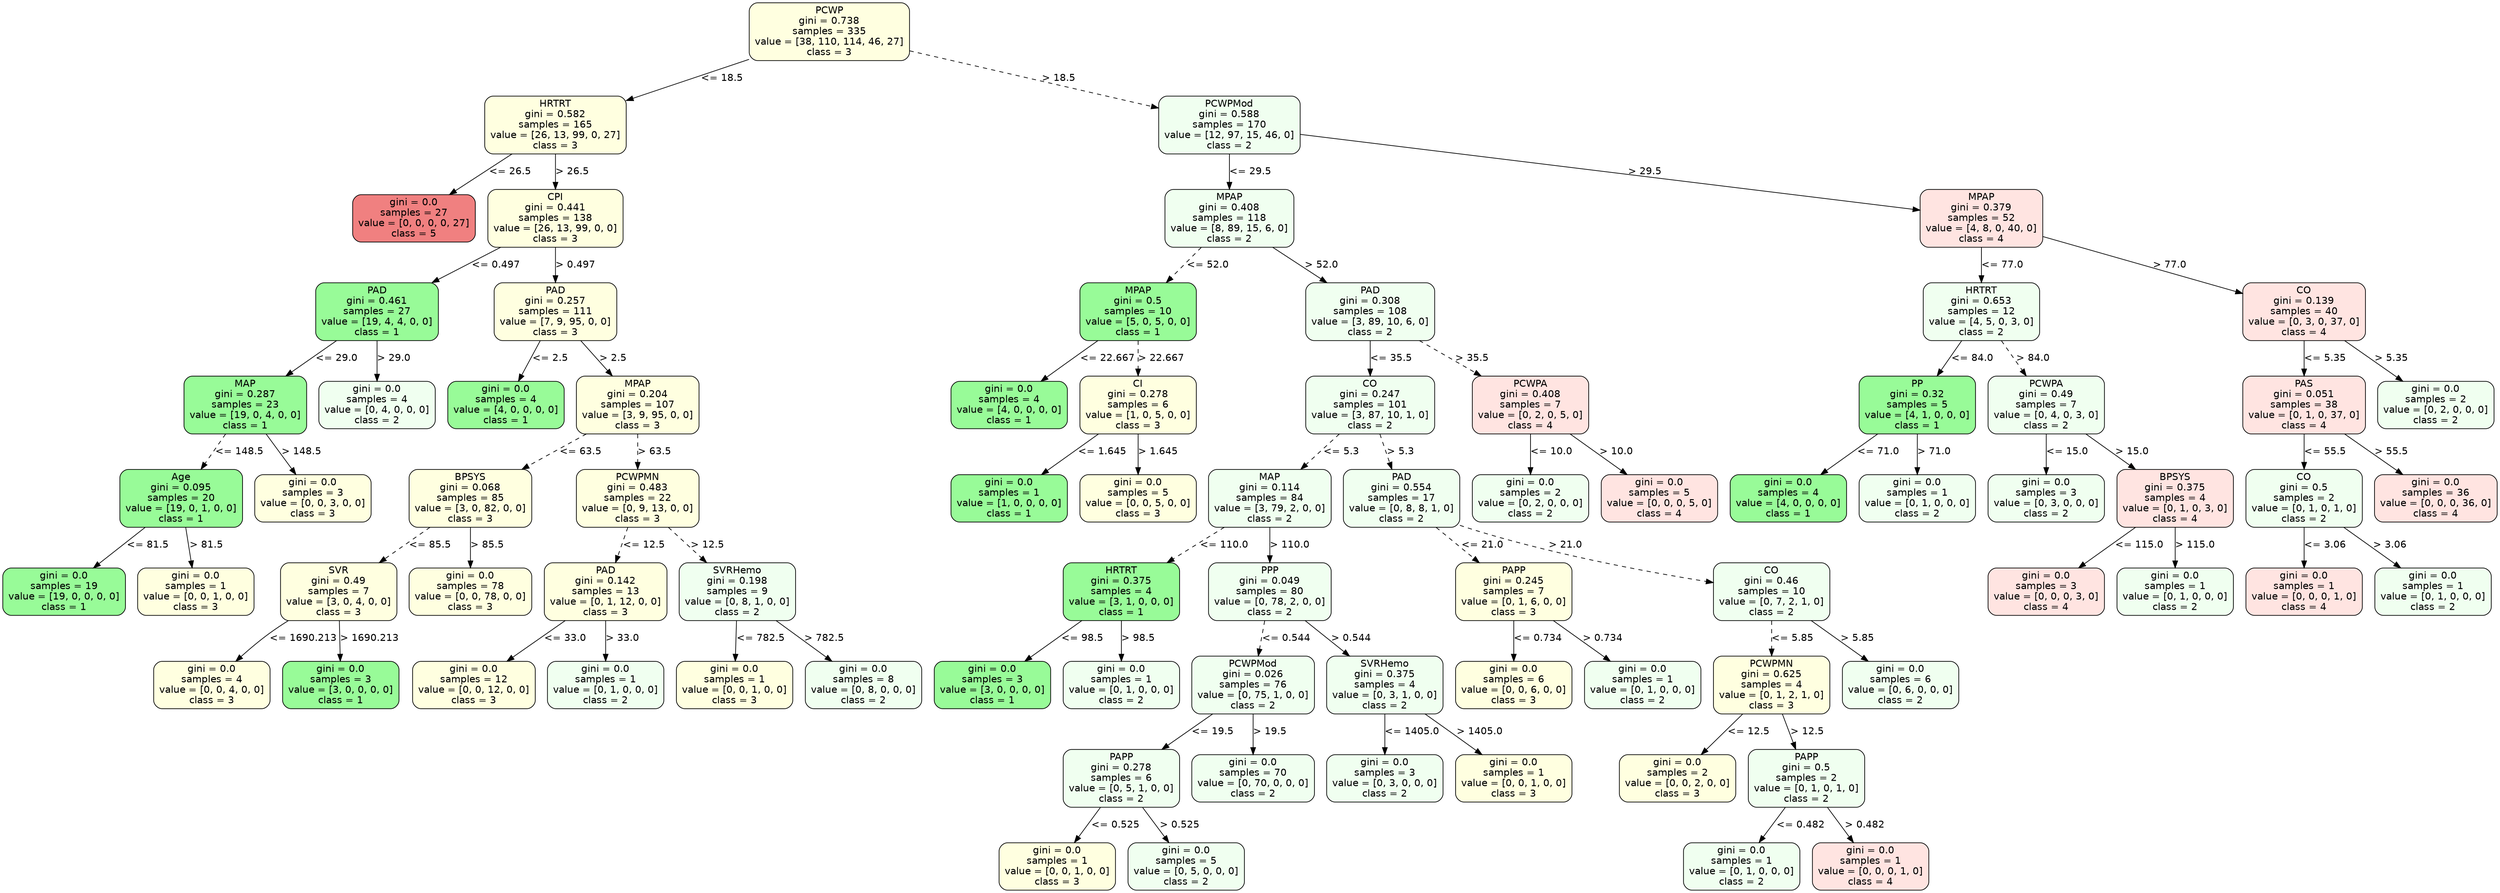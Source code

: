 strict digraph Tree {
	graph [bb="0,0,3056,1274"];
	node [color=black,
		fontname=helvetica,
		label="\N",
		shape=box,
		style="filled, rounded"
	];
	edge [fontname=helvetica];
	0	[fillcolor=lightyellow,
		height=1.1528,
		label="PCWP\ngini = 0.738\nsamples = 335\nvalue = [38, 110, 114, 46, 27]\nclass = 3",
		pos="1010.5,1232.5",
		width=2.6667];
	1	[fillcolor=lightyellow,
		height=1.1528,
		label="HRTRT\ngini = 0.582\nsamples = 165\nvalue = [26, 13, 99, 0, 27]\nclass = 3",
		pos="674.5,1098.5",
		width=2.3611];
	0 -> 1	[label="<= 18.5",
		labelangle=45,
		labeldistance=2.5,
		lp="877,1165.5",
		op="<=",
		param=18.5,
		pos="e,759.64,1132.9 914.22,1193.7 868.68,1175.8 814.5,1154.5 769.17,1136.7",
		style=solid];
	26	[fillcolor=honeydew,
		height=1.1528,
		label="PCWPMod\ngini = 0.588\nsamples = 170\nvalue = [12, 97, 15, 46, 0]\nclass = 2",
		pos="1501.5,1098.5",
		width=2.3611];
	0 -> 26	[label="> 18.5",
		labelangle=-45,
		labeldistance=2.5,
		lp="1291,1165.5",
		op=">",
		param=18.5,
		pos="e,1416.3,1122.4 1106.6,1205.7 1193.3,1182.4 1320.1,1148.3 1406.5,1125",
		style=dashed];
	2	[fillcolor=lightcoral,
		height=0.94444,
		label="gini = 0.0\nsamples = 27\nvalue = [0, 0, 0, 0, 27]\nclass = 5",
		pos="501.5,964.5",
		width=2.0417];
	1 -> 2	[label="<= 26.5",
		lp="617,1031.5",
		op="<=",
		param=26.5,
		pos="e,544.79,998.53 621.18,1056.8 599.44,1040.2 574.4,1021.1 552.86,1004.7",
		style=solid];
	3	[fillcolor=lightyellow,
		height=1.1528,
		label="CPI\ngini = 0.441\nsamples = 138\nvalue = [26, 13, 99, 0, 0]\nclass = 3",
		pos="674.5,964.5",
		width=2.25];
	1 -> 3	[label="> 26.5",
		lp="694,1031.5",
		op=">",
		param=26.5,
		pos="e,674.5,1006.3 674.5,1056.8 674.5,1044 674.5,1029.7 674.5,1016.3",
		style=solid];
	4	[fillcolor=palegreen,
		height=1.1528,
		label="PAD\ngini = 0.461\nsamples = 27\nvalue = [19, 4, 4, 0, 0]\nclass = 1",
		pos="456.5,830.5",
		width=2.0417];
	3 -> 4	[label="<= 0.497",
		lp="600,897.5",
		op="<=",
		param=0.497,
		pos="e,523.64,872.15 607.61,923 583.76,908.56 556.74,892.19 532.2,877.34",
		style=solid];
	11	[fillcolor=lightyellow,
		height=1.1528,
		label="PAD\ngini = 0.257\nsamples = 111\nvalue = [7, 9, 95, 0, 0]\nclass = 3",
		pos="674.5,830.5",
		width=2.0417];
	3 -> 11	[label="> 0.497",
		lp="697.5,897.5",
		op=">",
		param=0.497,
		pos="e,674.5,872.27 674.5,922.82 674.5,910.02 674.5,895.73 674.5,882.32",
		style=solid];
	5	[fillcolor=palegreen,
		height=1.1528,
		label="MAP\ngini = 0.287\nsamples = 23\nvalue = [19, 0, 4, 0, 0]\nclass = 1",
		pos="294.5,696.5",
		width=2.0417];
	4 -> 5	[label="<= 29.0",
		lp="404,763.5",
		op="<=",
		param=29.0,
		pos="e,344.26,738.05 406.57,788.82 389.4,774.83 370.03,759.04 352.29,744.59",
		style=solid];
	10	[fillcolor=honeydew,
		height=0.94444,
		label="gini = 0.0\nsamples = 4\nvalue = [0, 4, 0, 0, 0]\nclass = 2",
		pos="456.5,696.5",
		width=1.9444];
	4 -> 10	[label="> 29.0",
		lp="476,763.5",
		op=">",
		param=29.0,
		pos="e,456.5,730.74 456.5,788.82 456.5,773.68 456.5,756.44 456.5,741.05",
		style=solid];
	6	[fillcolor=palegreen,
		height=1.1528,
		label="Age\ngini = 0.095\nsamples = 20\nvalue = [19, 0, 1, 0, 0]\nclass = 1",
		pos="217.5,562.5",
		width=2.0417];
	5 -> 6	[label="<= 148.5",
		lp="286,629.5",
		op="<=",
		param=148.5,
		pos="e,241.29,604.27 270.77,654.82 263.08,641.64 254.47,626.89 246.45,613.14",
		style=dashed];
	9	[fillcolor=lightyellow,
		height=0.94444,
		label="gini = 0.0\nsamples = 3\nvalue = [0, 0, 3, 0, 0]\nclass = 3",
		pos="379.5,562.5",
		width=1.9444];
	5 -> 9	[label="> 148.5",
		lp="363.5,629.5",
		op=">",
		param=148.5,
		pos="e,358.09,596.74 320.7,654.82 330.82,639.1 342.4,621.11 352.59,605.29",
		style=solid];
	7	[fillcolor=palegreen,
		height=0.94444,
		label="gini = 0.0\nsamples = 19\nvalue = [19, 0, 0, 0, 0]\nclass = 1",
		pos="73.5,428.5",
		width=2.0417];
	6 -> 7	[label="<= 81.5",
		lp="174,495.5",
		op="<=",
		param=81.5,
		pos="e,109.77,462.74 173.12,520.82 155.33,504.51 134.89,485.78 117.18,469.54",
		style=solid];
	8	[fillcolor=lightyellow,
		height=0.94444,
		label="gini = 0.0\nsamples = 1\nvalue = [0, 0, 1, 0, 0]\nclass = 3",
		pos="235.5,428.5",
		width=1.9444];
	6 -> 8	[label="> 81.5",
		lp="247,495.5",
		op=">",
		param=81.5,
		pos="e,230.97,462.74 223.05,520.82 225.11,505.68 227.46,488.44 229.56,473.05",
		style=solid];
	12	[fillcolor=palegreen,
		height=0.94444,
		label="gini = 0.0\nsamples = 4\nvalue = [4, 0, 0, 0, 0]\nclass = 1",
		pos="614.5,696.5",
		width=1.9444];
	11 -> 12	[label="<= 2.5",
		lp="666.5,763.5",
		op="<=",
		param=2.5,
		pos="e,629.61,730.74 656.01,788.82 648.99,773.39 640.99,755.78 633.89,740.17",
		style=solid];
	13	[fillcolor=lightyellow,
		height=1.1528,
		label="MPAP\ngini = 0.204\nsamples = 107\nvalue = [3, 9, 95, 0, 0]\nclass = 3",
		pos="776.5,696.5",
		width=2.0417];
	11 -> 13	[label="> 2.5",
		lp="745,763.5",
		op=">",
		param=2.5,
		pos="e,744.99,738.27 705.94,788.82 716.31,775.39 727.96,760.32 738.75,746.35",
		style=solid];
	14	[fillcolor=lightyellow,
		height=1.1528,
		label="BPSYS\ngini = 0.068\nsamples = 85\nvalue = [3, 0, 82, 0, 0]\nclass = 3",
		pos="572.5,562.5",
		width=2.0417];
	13 -> 14	[label="<= 63.5",
		lp="705,629.5",
		op="<=",
		param=63.5,
		pos="e,635.33,604.15 713.91,655 691.79,640.68 666.74,624.48 643.94,609.73",
		style=dashed];
	19	[fillcolor=lightyellow,
		height=1.1528,
		label="PCWPMN\ngini = 0.483\nsamples = 22\nvalue = [0, 9, 13, 0, 0]\nclass = 3",
		pos="776.5,562.5",
		width=2.0417];
	13 -> 19	[label="> 63.5",
		lp="796,629.5",
		op=">",
		param=63.5,
		pos="e,776.5,604.27 776.5,654.82 776.5,642.02 776.5,627.73 776.5,614.32",
		style=dashed];
	15	[fillcolor=lightyellow,
		height=1.1528,
		label="SVR\ngini = 0.49\nsamples = 7\nvalue = [3, 0, 4, 0, 0]\nclass = 3",
		pos="410.5,428.5",
		width=1.9444];
	14 -> 15	[label="<= 85.5",
		lp="520,495.5",
		op="<=",
		param=85.5,
		pos="e,460.26,470.05 522.57,520.82 505.4,506.83 486.03,491.04 468.29,476.59",
		style=dashed];
	18	[fillcolor=lightyellow,
		height=0.94444,
		label="gini = 0.0\nsamples = 78\nvalue = [0, 0, 78, 0, 0]\nclass = 3",
		pos="572.5,428.5",
		width=2.0417];
	14 -> 18	[label="> 85.5",
		lp="592,495.5",
		op=">",
		param=85.5,
		pos="e,572.5,462.74 572.5,520.82 572.5,505.68 572.5,488.44 572.5,473.05",
		style=solid];
	16	[fillcolor=lightyellow,
		height=0.94444,
		label="gini = 0.0\nsamples = 4\nvalue = [0, 0, 4, 0, 0]\nclass = 3",
		pos="254.5,294.5",
		width=1.9444];
	15 -> 16	[label="<= 1690.213",
		lp="369,361.5",
		op="<=",
		param=1690.213,
		pos="e,286.87,328.72 352.95,386.89 345.27,381.05 337.61,374.99 330.5,369 318.29,358.72 305.61,346.94 294.18,335.87",
		style=solid];
	17	[fillcolor=palegreen,
		height=0.94444,
		label="gini = 0.0\nsamples = 3\nvalue = [3, 0, 0, 0, 0]\nclass = 1",
		pos="412.5,294.5",
		width=1.9444];
	15 -> 17	[label="> 1690.213",
		lp="447,361.5",
		op=">",
		param=1690.213,
		pos="e,412,328.74 411.12,386.82 411.35,371.68 411.61,354.44 411.84,339.05",
		style=solid];
	20	[fillcolor=lightyellow,
		height=1.1528,
		label="PAD\ngini = 0.142\nsamples = 13\nvalue = [0, 1, 12, 0, 0]\nclass = 3",
		pos="737.5,428.5",
		width=2.0417];
	19 -> 20	[label="<= 12.5",
		lp="782,495.5",
		op="<=",
		param=12.5,
		pos="e,749.55,470.27 764.48,520.82 760.66,507.9 756.39,493.45 752.4,479.92",
		style=dashed];
	23	[fillcolor=honeydew,
		height=1.1528,
		label="SVRHemo\ngini = 0.198\nsamples = 9\nvalue = [0, 8, 1, 0, 0]\nclass = 2",
		pos="899.5,428.5",
		width=1.9444];
	19 -> 23	[label="> 12.5",
		lp="862,495.5",
		op=">",
		param=12.5,
		pos="e,861.51,470.27 814.41,520.82 827.03,507.27 841.22,492.04 854.34,477.96",
		style=dashed];
	21	[fillcolor=lightyellow,
		height=0.94444,
		label="gini = 0.0\nsamples = 12\nvalue = [0, 0, 12, 0, 0]\nclass = 3",
		pos="575.5,294.5",
		width=2.0417];
	20 -> 21	[label="<= 33.0",
		lp="685,361.5",
		op="<=",
		param=33.0,
		pos="e,616.04,328.53 687.57,386.82 667.3,370.3 643.97,351.29 623.86,334.9",
		style=solid];
	22	[fillcolor=honeydew,
		height=0.94444,
		label="gini = 0.0\nsamples = 1\nvalue = [0, 1, 0, 0, 0]\nclass = 2",
		pos="737.5,294.5",
		width=1.9444];
	20 -> 22	[label="> 33.0",
		lp="757,361.5",
		op=">",
		param=33.0,
		pos="e,737.5,328.74 737.5,386.82 737.5,371.68 737.5,354.44 737.5,339.05",
		style=solid];
	24	[fillcolor=lightyellow,
		height=0.94444,
		label="gini = 0.0\nsamples = 1\nvalue = [0, 0, 1, 0, 0]\nclass = 3",
		pos="895.5,294.5",
		width=1.9444];
	23 -> 24	[label="<= 782.5",
		lp="926,361.5",
		op="<=",
		param=782.5,
		pos="e,896.51,328.74 898.27,386.82 897.81,371.68 897.29,354.44 896.82,339.05",
		style=solid];
	25	[fillcolor=honeydew,
		height=0.94444,
		label="gini = 0.0\nsamples = 8\nvalue = [0, 8, 0, 0, 0]\nclass = 2",
		pos="1053.5,294.5",
		width=1.9444];
	23 -> 25	[label="> 782.5",
		lp="1004.5,361.5",
		op=">",
		param=782.5,
		pos="e,1015,328.53 946.96,386.82 966.15,370.37 988.22,351.46 1007.3,335.12",
		style=solid];
	27	[fillcolor=honeydew,
		height=1.1528,
		label="MPAP\ngini = 0.408\nsamples = 118\nvalue = [8, 89, 15, 6, 0]\nclass = 2",
		pos="1501.5,964.5",
		width=2.1528];
	26 -> 27	[label="<= 29.5",
		lp="1525,1031.5",
		op="<=",
		param=29.5,
		pos="e,1501.5,1006.3 1501.5,1056.8 1501.5,1044 1501.5,1029.7 1501.5,1016.3",
		style=solid];
	62	[fillcolor=mistyrose,
		height=1.1528,
		label="MPAP\ngini = 0.379\nsamples = 52\nvalue = [4, 8, 0, 40, 0]\nclass = 4",
		pos="2425.5,964.5",
		width=2.0417];
	26 -> 62	[label="> 29.5",
		lp="2011,1031.5",
		op=">",
		param=29.5,
		pos="e,2351.8,976.03 1586.8,1085.3 1763.3,1060.1 2166.8,1002.5 2341.9,977.45",
		style=solid];
	28	[fillcolor=palegreen,
		height=1.1528,
		label="MPAP\ngini = 0.5\nsamples = 10\nvalue = [5, 0, 5, 0, 0]\nclass = 1",
		pos="1390.5,830.5",
		width=1.9444];
	27 -> 28	[label="<= 52.0",
		lp="1473,897.5",
		op="<=",
		param=52.0,
		pos="e,1424.8,872.27 1467.3,922.82 1455.9,909.27 1443.1,894.04 1431.3,879.96",
		style=dashed];
	33	[fillcolor=honeydew,
		height=1.1528,
		label="PAD\ngini = 0.308\nsamples = 108\nvalue = [3, 89, 10, 6, 0]\nclass = 2",
		pos="1675.5,830.5",
		width=2.1528];
	27 -> 33	[label="> 52.0",
		lp="1614,897.5",
		op=">",
		param=52.0,
		pos="e,1622.1,872.05 1555.1,922.82 1573.7,908.7 1594.7,892.76 1613.9,878.2",
		style=solid];
	29	[fillcolor=palegreen,
		height=0.94444,
		label="gini = 0.0\nsamples = 4\nvalue = [4, 0, 0, 0, 0]\nclass = 1",
		pos="1232.5,696.5",
		width=1.9444];
	28 -> 29	[label="<= 22.667",
		lp="1347.5,763.5",
		op="<=",
		param=22.667,
		pos="e,1272,730.53 1341.8,788.82 1322.1,772.37 1299.5,753.46 1279.9,737.12",
		style=solid];
	30	[fillcolor=lightyellow,
		height=1.1528,
		label="CI\ngini = 0.278\nsamples = 6\nvalue = [1, 0, 5, 0, 0]\nclass = 3",
		pos="1390.5,696.5",
		width=1.9444];
	28 -> 30	[label="> 22.667",
		lp="1417.5,763.5",
		op=">",
		param=22.667,
		pos="e,1390.5,738.27 1390.5,788.82 1390.5,776.02 1390.5,761.73 1390.5,748.32",
		style=dashed];
	31	[fillcolor=palegreen,
		height=0.94444,
		label="gini = 0.0\nsamples = 1\nvalue = [1, 0, 0, 0, 0]\nclass = 1",
		pos="1232.5,562.5",
		width=1.9444];
	30 -> 31	[label="<= 1.645",
		lp="1344,629.5",
		op="<=",
		param=1.645,
		pos="e,1272,596.53 1341.8,654.82 1322.1,638.37 1299.5,619.46 1279.9,603.12",
		style=solid];
	32	[fillcolor=lightyellow,
		height=0.94444,
		label="gini = 0.0\nsamples = 5\nvalue = [0, 0, 5, 0, 0]\nclass = 3",
		pos="1390.5,562.5",
		width=1.9444];
	30 -> 32	[label="> 1.645",
		lp="1413.5,629.5",
		op=">",
		param=1.645,
		pos="e,1390.5,596.74 1390.5,654.82 1390.5,639.68 1390.5,622.44 1390.5,607.05",
		style=solid];
	34	[fillcolor=honeydew,
		height=1.1528,
		label="CO\ngini = 0.247\nsamples = 101\nvalue = [3, 87, 10, 1, 0]\nclass = 2",
		pos="1675.5,696.5",
		width=2.1528];
	33 -> 34	[label="<= 35.5",
		lp="1699,763.5",
		op="<=",
		param=35.5,
		pos="e,1675.5,738.27 1675.5,788.82 1675.5,776.02 1675.5,761.73 1675.5,748.32",
		style=solid];
	59	[fillcolor=mistyrose,
		height=1.1528,
		label="PCWPA\ngini = 0.408\nsamples = 7\nvalue = [0, 2, 0, 5, 0]\nclass = 4",
		pos="1872.5,696.5",
		width=1.9444];
	33 -> 59	[label="> 35.5",
		lp="1800,763.5",
		op=">",
		param=35.5,
		pos="e,1811.8,738.15 1735.9,789 1757.3,774.68 1781.5,758.48 1803.5,743.73",
		style=dashed];
	35	[fillcolor=honeydew,
		height=1.1528,
		label="MAP\ngini = 0.114\nsamples = 84\nvalue = [3, 79, 2, 0, 0]\nclass = 2",
		pos="1552.5,562.5",
		width=2.0417];
	34 -> 35	[label="<= 5.3",
		lp="1638.5,629.5",
		op="<=",
		param=5.3,
		pos="e,1590.5,604.27 1637.6,654.82 1625,641.27 1610.8,626.04 1597.7,611.96",
		style=dashed];
	48	[fillcolor=honeydew,
		height=1.1528,
		label="PAD\ngini = 0.554\nsamples = 17\nvalue = [0, 8, 8, 1, 0]\nclass = 2",
		pos="1714.5,562.5",
		width=1.9444];
	34 -> 48	[label="> 5.3",
		lp="1712,629.5",
		op=">",
		param=5.3,
		pos="e,1702.5,604.27 1687.5,654.82 1691.3,641.9 1695.6,627.45 1699.6,613.92",
		style=dashed];
	36	[fillcolor=palegreen,
		height=1.1528,
		label="HRTRT\ngini = 0.375\nsamples = 4\nvalue = [3, 1, 0, 0, 0]\nclass = 1",
		pos="1369.5,428.5",
		width=1.9444];
	35 -> 36	[label="<= 110.0",
		lp="1494,495.5",
		op="<=",
		param=110.0,
		pos="e,1425.7,470.05 1496.1,520.82 1476.4,506.64 1454.2,490.62 1434,476",
		style=dashed];
	39	[fillcolor=honeydew,
		height=1.1528,
		label="PPP\ngini = 0.049\nsamples = 80\nvalue = [0, 78, 2, 0, 0]\nclass = 2",
		pos="1552.5,428.5",
		width=2.0417];
	35 -> 39	[label="> 110.0",
		lp="1575.5,495.5",
		op=">",
		param=110.0,
		pos="e,1552.5,470.27 1552.5,520.82 1552.5,508.02 1552.5,493.73 1552.5,480.32",
		style=solid];
	37	[fillcolor=palegreen,
		height=0.94444,
		label="gini = 0.0\nsamples = 3\nvalue = [3, 0, 0, 0, 0]\nclass = 1",
		pos="1211.5,294.5",
		width=1.9444];
	36 -> 37	[label="<= 98.5",
		lp="1319,361.5",
		op="<=",
		param=98.5,
		pos="e,1251,328.53 1320.8,386.82 1301.1,370.37 1278.5,351.46 1258.9,335.12",
		style=solid];
	38	[fillcolor=honeydew,
		height=0.94444,
		label="gini = 0.0\nsamples = 1\nvalue = [0, 1, 0, 0, 0]\nclass = 2",
		pos="1369.5,294.5",
		width=1.9444];
	36 -> 38	[label="> 98.5",
		lp="1389,361.5",
		op=">",
		param=98.5,
		pos="e,1369.5,328.74 1369.5,386.82 1369.5,371.68 1369.5,354.44 1369.5,339.05",
		style=solid];
	40	[fillcolor=honeydew,
		height=1.1528,
		label="PCWPMod\ngini = 0.026\nsamples = 76\nvalue = [0, 75, 1, 0, 0]\nclass = 2",
		pos="1531.5,294.5",
		width=2.0417];
	39 -> 40	[label="<= 0.544",
		lp="1571,361.5",
		op="<=",
		param=0.544,
		pos="e,1538,336.27 1546,386.82 1544,374.02 1541.7,359.73 1539.6,346.32",
		style=dashed];
	45	[fillcolor=honeydew,
		height=1.1528,
		label="SVRHemo\ngini = 0.375\nsamples = 4\nvalue = [0, 3, 1, 0, 0]\nclass = 2",
		pos="1693.5,294.5",
		width=1.9444];
	39 -> 45	[label="> 0.544",
		lp="1650.5,361.5",
		op=">",
		param=0.544,
		pos="e,1649.9,336.27 1596,386.82 1610.7,373.02 1627.3,357.48 1642.6,343.18",
		style=solid];
	41	[fillcolor=honeydew,
		height=1.1528,
		label="PAPP\ngini = 0.278\nsamples = 6\nvalue = [0, 5, 1, 0, 0]\nclass = 2",
		pos="1369.5,160.5",
		width=1.9444];
	40 -> 41	[label="<= 19.5",
		lp="1479,227.5",
		op="<=",
		param=19.5,
		pos="e,1419.3,202.05 1481.6,252.82 1464.4,238.83 1445,223.04 1427.3,208.59",
		style=solid];
	44	[fillcolor=honeydew,
		height=0.94444,
		label="gini = 0.0\nsamples = 70\nvalue = [0, 70, 0, 0, 0]\nclass = 2",
		pos="1531.5,160.5",
		width=2.0417];
	40 -> 44	[label="> 19.5",
		lp="1551,227.5",
		op=">",
		param=19.5,
		pos="e,1531.5,194.74 1531.5,252.82 1531.5,237.68 1531.5,220.44 1531.5,205.05",
		style=solid];
	42	[fillcolor=lightyellow,
		height=0.94444,
		label="gini = 0.0\nsamples = 1\nvalue = [0, 0, 1, 0, 0]\nclass = 3",
		pos="1290.5,34",
		width=1.9444];
	41 -> 42	[label="<= 0.525",
		lp="1360,93.5",
		op="<=",
		param=0.525,
		pos="e,1311.7,68.379 1343.6,118.73 1335.1,105.35 1325.7,90.465 1317.1,76.995",
		style=solid];
	43	[fillcolor=honeydew,
		height=0.94444,
		label="gini = 0.0\nsamples = 5\nvalue = [0, 5, 0, 0, 0]\nclass = 2",
		pos="1448.5,34",
		width=1.9444];
	41 -> 43	[label="> 0.525",
		lp="1439.5,93.5",
		op=">",
		param=0.525,
		pos="e,1427.3,68.379 1395.4,118.73 1403.9,105.35 1413.3,90.465 1421.9,76.995",
		style=solid];
	46	[fillcolor=honeydew,
		height=0.94444,
		label="gini = 0.0\nsamples = 3\nvalue = [0, 3, 0, 0, 0]\nclass = 2",
		pos="1693.5,160.5",
		width=1.9444];
	45 -> 46	[label="<= 1405.0",
		lp="1724.5,227.5",
		op="<=",
		param=1405.0,
		pos="e,1693.5,194.74 1693.5,252.82 1693.5,237.68 1693.5,220.44 1693.5,205.05",
		style=solid];
	47	[fillcolor=lightyellow,
		height=0.94444,
		label="gini = 0.0\nsamples = 1\nvalue = [0, 0, 1, 0, 0]\nclass = 3",
		pos="1851.5,160.5",
		width=1.9444];
	45 -> 47	[label="> 1405.0",
		lp="1804.5,227.5",
		op=">",
		param=1405.0,
		pos="e,1812,194.53 1742.2,252.82 1761.9,236.37 1784.5,217.46 1804.1,201.12",
		style=solid];
	49	[fillcolor=lightyellow,
		height=1.1528,
		label="PAPP\ngini = 0.245\nsamples = 7\nvalue = [0, 1, 6, 0, 0]\nclass = 3",
		pos="1851.5,428.5",
		width=1.9444];
	48 -> 49	[label="<= 21.0",
		lp="1811,495.5",
		op="<=",
		param=21.0,
		pos="e,1809.2,470.27 1756.7,520.82 1770.9,507.14 1786.9,491.76 1801.6,477.57",
		style=dashed];
	52	[fillcolor=honeydew,
		height=1.1528,
		label="CO\ngini = 0.46\nsamples = 10\nvalue = [0, 7, 2, 1, 0]\nclass = 2",
		pos="2167.5,428.5",
		width=1.9444];
	48 -> 52	[label="> 21.0",
		lp="1914,495.5",
		op=">",
		param=21.0,
		pos="e,2097.5,441.56 1784.8,524.45 1787.7,523.23 1790.6,522.08 1793.5,521 1892,484.3 2010.5,458.17 2087.4,443.47",
		style=dashed];
	50	[fillcolor=lightyellow,
		height=0.94444,
		label="gini = 0.0\nsamples = 6\nvalue = [0, 0, 6, 0, 0]\nclass = 3",
		pos="1851.5,294.5",
		width=1.9444];
	49 -> 50	[label="<= 0.734",
		lp="1879,361.5",
		op="<=",
		param=0.734,
		pos="e,1851.5,328.74 1851.5,386.82 1851.5,371.68 1851.5,354.44 1851.5,339.05",
		style=solid];
	51	[fillcolor=honeydew,
		height=0.94444,
		label="gini = 0.0\nsamples = 1\nvalue = [0, 1, 0, 0, 0]\nclass = 2",
		pos="2009.5,294.5",
		width=1.9444];
	49 -> 51	[label="> 0.734",
		lp="1958.5,361.5",
		op=">",
		param=0.734,
		pos="e,1970,328.53 1900.2,386.82 1919.9,370.37 1942.5,351.46 1962.1,335.12",
		style=solid];
	53	[fillcolor=lightyellow,
		height=1.1528,
		label="PCWPMN\ngini = 0.625\nsamples = 4\nvalue = [0, 1, 2, 1, 0]\nclass = 3",
		pos="2167.5,294.5",
		width=1.9444];
	52 -> 53	[label="<= 5.85",
		lp="2191,361.5",
		op="<=",
		param=5.85,
		pos="e,2167.5,336.27 2167.5,386.82 2167.5,374.02 2167.5,359.73 2167.5,346.32",
		style=dashed];
	58	[fillcolor=honeydew,
		height=0.94444,
		label="gini = 0.0\nsamples = 6\nvalue = [0, 6, 0, 0, 0]\nclass = 2",
		pos="2325.5,294.5",
		width=1.9444];
	52 -> 58	[label="> 5.85",
		lp="2271,361.5",
		op=">",
		param=5.85,
		pos="e,2286,328.53 2216.2,386.82 2235.9,370.37 2258.5,351.46 2278.1,335.12",
		style=solid];
	54	[fillcolor=lightyellow,
		height=0.94444,
		label="gini = 0.0\nsamples = 2\nvalue = [0, 0, 2, 0, 0]\nclass = 3",
		pos="2053.5,160.5",
		width=1.9444];
	53 -> 54	[label="<= 12.5",
		lp="2138,227.5",
		op="<=",
		param=12.5,
		pos="e,2082.2,194.74 2132.4,252.82 2118.5,236.8 2102.7,218.45 2088.8,202.41",
		style=solid];
	55	[fillcolor=honeydew,
		height=1.1528,
		label="PAPP\ngini = 0.5\nsamples = 2\nvalue = [0, 1, 0, 1, 0]\nclass = 2",
		pos="2211.5,160.5",
		width=1.9444];
	53 -> 55	[label="> 12.5",
		lp="2211,227.5",
		op=">",
		param=12.5,
		pos="e,2197.9,202.27 2181.1,252.82 2185.4,239.9 2190.2,225.45 2194.7,211.92",
		style=solid];
	56	[fillcolor=honeydew,
		height=0.94444,
		label="gini = 0.0\nsamples = 1\nvalue = [0, 1, 0, 0, 0]\nclass = 2",
		pos="2132.5,34",
		width=1.9444];
	55 -> 56	[label="<= 0.482",
		lp="2202,93.5",
		op="<=",
		param=0.482,
		pos="e,2153.7,68.379 2185.6,118.73 2177.1,105.35 2167.7,90.465 2159.1,76.995",
		style=solid];
	57	[fillcolor=mistyrose,
		height=0.94444,
		label="gini = 0.0\nsamples = 1\nvalue = [0, 0, 0, 1, 0]\nclass = 4",
		pos="2290.5,34",
		width=1.9444];
	55 -> 57	[label="> 0.482",
		lp="2281.5,93.5",
		op=">",
		param=0.482,
		pos="e,2269.3,68.379 2237.4,118.73 2245.9,105.35 2255.3,90.465 2263.9,76.995",
		style=solid];
	60	[fillcolor=honeydew,
		height=0.94444,
		label="gini = 0.0\nsamples = 2\nvalue = [0, 2, 0, 0, 0]\nclass = 2",
		pos="1872.5,562.5",
		width=1.9444];
	59 -> 60	[label="<= 10.0",
		lp="1896,629.5",
		op="<=",
		param=10.0,
		pos="e,1872.5,596.74 1872.5,654.82 1872.5,639.68 1872.5,622.44 1872.5,607.05",
		style=solid];
	61	[fillcolor=mistyrose,
		height=0.94444,
		label="gini = 0.0\nsamples = 5\nvalue = [0, 0, 0, 5, 0]\nclass = 4",
		pos="2030.5,562.5",
		width=1.9444];
	59 -> 61	[label="> 10.0",
		lp="1976,629.5",
		op=">",
		param=10.0,
		pos="e,1991,596.53 1921.2,654.82 1940.9,638.37 1963.5,619.46 1983.1,603.12",
		style=solid];
	63	[fillcolor=honeydew,
		height=1.1528,
		label="HRTRT\ngini = 0.653\nsamples = 12\nvalue = [4, 5, 0, 3, 0]\nclass = 2",
		pos="2425.5,830.5",
		width=1.9444];
	62 -> 63	[label="<= 77.0",
		lp="2449,897.5",
		op="<=",
		param=77.0,
		pos="e,2425.5,872.27 2425.5,922.82 2425.5,910.02 2425.5,895.73 2425.5,882.32",
		style=solid];
	72	[fillcolor=mistyrose,
		height=1.1528,
		label="CO\ngini = 0.139\nsamples = 40\nvalue = [0, 3, 0, 37, 0]\nclass = 4",
		pos="2820.5,830.5",
		width=2.0417];
	62 -> 72	[label="> 77.0",
		lp="2655,897.5",
		op=">",
		param=77.0,
		pos="e,2746.7,856.16 2499.3,938.83 2566.8,916.27 2666.6,882.94 2737,859.42",
		style=solid];
	64	[fillcolor=palegreen,
		height=1.1528,
		label="PP\ngini = 0.32\nsamples = 5\nvalue = [4, 1, 0, 0, 0]\nclass = 1",
		pos="2346.5,696.5",
		width=1.9444];
	63 -> 64	[label="<= 84.0",
		lp="2412,763.5",
		op="<=",
		param=84.0,
		pos="e,2370.9,738.27 2401.2,788.82 2393.3,775.64 2384.4,760.89 2376.2,747.14",
		style=solid];
	67	[fillcolor=honeydew,
		height=1.1528,
		label="PCWPA\ngini = 0.49\nsamples = 7\nvalue = [0, 4, 0, 3, 0]\nclass = 2",
		pos="2504.5,696.5",
		width=1.9444];
	63 -> 67	[label="> 84.0",
		lp="2487,763.5",
		op=">",
		param=84.0,
		pos="e,2480.1,738.27 2449.8,788.82 2457.7,775.64 2466.6,760.89 2474.8,747.14",
		style=dashed];
	65	[fillcolor=palegreen,
		height=0.94444,
		label="gini = 0.0\nsamples = 4\nvalue = [4, 0, 0, 0, 0]\nclass = 1",
		pos="2188.5,562.5",
		width=1.9444];
	64 -> 65	[label="<= 71.0",
		lp="2296,629.5",
		op="<=",
		param=71.0,
		pos="e,2228,596.53 2297.8,654.82 2278.1,638.37 2255.5,619.46 2235.9,603.12",
		style=solid];
	66	[fillcolor=honeydew,
		height=0.94444,
		label="gini = 0.0\nsamples = 1\nvalue = [0, 1, 0, 0, 0]\nclass = 2",
		pos="2346.5,562.5",
		width=1.9444];
	64 -> 66	[label="> 71.0",
		lp="2366,629.5",
		op=">",
		param=71.0,
		pos="e,2346.5,596.74 2346.5,654.82 2346.5,639.68 2346.5,622.44 2346.5,607.05",
		style=solid];
	68	[fillcolor=honeydew,
		height=0.94444,
		label="gini = 0.0\nsamples = 3\nvalue = [0, 3, 0, 0, 0]\nclass = 2",
		pos="2504.5,562.5",
		width=1.9444];
	67 -> 68	[label="<= 15.0",
		lp="2528,629.5",
		op="<=",
		param=15.0,
		pos="e,2504.5,596.74 2504.5,654.82 2504.5,639.68 2504.5,622.44 2504.5,607.05",
		style=solid];
	69	[fillcolor=mistyrose,
		height=1.1528,
		label="BPSYS\ngini = 0.375\nsamples = 4\nvalue = [0, 1, 0, 3, 0]\nclass = 4",
		pos="2662.5,562.5",
		width=1.9444];
	67 -> 69	[label="> 15.0",
		lp="2608,629.5",
		op=">",
		param=15.0,
		pos="e,2614,604.05 2553.2,654.82 2569.9,640.83 2588.8,625.04 2606.1,610.59",
		style=solid];
	70	[fillcolor=mistyrose,
		height=0.94444,
		label="gini = 0.0\nsamples = 3\nvalue = [0, 0, 0, 3, 0]\nclass = 4",
		pos="2504.5,428.5",
		width=1.9444];
	69 -> 70	[label="<= 115.0",
		lp="2616,495.5",
		op="<=",
		param=115.0,
		pos="e,2544,462.53 2613.8,520.82 2594.1,504.37 2571.5,485.46 2551.9,469.12",
		style=solid];
	71	[fillcolor=honeydew,
		height=0.94444,
		label="gini = 0.0\nsamples = 1\nvalue = [0, 1, 0, 0, 0]\nclass = 2",
		pos="2662.5,428.5",
		width=1.9444];
	69 -> 71	[label="> 115.0",
		lp="2685.5,495.5",
		op=">",
		param=115.0,
		pos="e,2662.5,462.74 2662.5,520.82 2662.5,505.68 2662.5,488.44 2662.5,473.05",
		style=solid];
	73	[fillcolor=mistyrose,
		height=1.1528,
		label="PAS\ngini = 0.051\nsamples = 38\nvalue = [0, 1, 0, 37, 0]\nclass = 4",
		pos="2820.5,696.5",
		width=2.0417];
	72 -> 73	[label="<= 5.35",
		lp="2844,763.5",
		op="<=",
		param=5.35,
		pos="e,2820.5,738.27 2820.5,788.82 2820.5,776.02 2820.5,761.73 2820.5,748.32",
		style=solid];
	78	[fillcolor=honeydew,
		height=0.94444,
		label="gini = 0.0\nsamples = 2\nvalue = [0, 2, 0, 0, 0]\nclass = 2",
		pos="2982.5,696.5",
		width=1.9444];
	72 -> 78	[label="> 5.35",
		lp="2926,763.5",
		op=">",
		param=5.35,
		pos="e,2942,730.53 2870.4,788.82 2890.7,772.3 2914,753.29 2934.1,736.9",
		style=solid];
	74	[fillcolor=honeydew,
		height=1.1528,
		label="CO\ngini = 0.5\nsamples = 2\nvalue = [0, 1, 0, 1, 0]\nclass = 2",
		pos="2820.5,562.5",
		width=1.9444];
	73 -> 74	[label="<= 55.5",
		lp="2844,629.5",
		op="<=",
		param=55.5,
		pos="e,2820.5,604.27 2820.5,654.82 2820.5,642.02 2820.5,627.73 2820.5,614.32",
		style=solid];
	77	[fillcolor=mistyrose,
		height=0.94444,
		label="gini = 0.0\nsamples = 36\nvalue = [0, 0, 0, 36, 0]\nclass = 4",
		pos="2982.5,562.5",
		width=2.0417];
	73 -> 77	[label="> 55.5",
		lp="2926,629.5",
		op=">",
		param=55.5,
		pos="e,2942,596.53 2870.4,654.82 2890.7,638.3 2914,619.29 2934.1,602.9",
		style=solid];
	75	[fillcolor=mistyrose,
		height=0.94444,
		label="gini = 0.0\nsamples = 1\nvalue = [0, 0, 0, 1, 0]\nclass = 4",
		pos="2820.5,428.5",
		width=1.9444];
	74 -> 75	[label="<= 3.06",
		lp="2844,495.5",
		op="<=",
		param=3.06,
		pos="e,2820.5,462.74 2820.5,520.82 2820.5,505.68 2820.5,488.44 2820.5,473.05",
		style=solid];
	76	[fillcolor=honeydew,
		height=0.94444,
		label="gini = 0.0\nsamples = 1\nvalue = [0, 1, 0, 0, 0]\nclass = 2",
		pos="2978.5,428.5",
		width=1.9444];
	74 -> 76	[label="> 3.06",
		lp="2924,495.5",
		op=">",
		param=3.06,
		pos="e,2939,462.53 2869.2,520.82 2888.9,504.37 2911.5,485.46 2931.1,469.12",
		style=solid];
}
